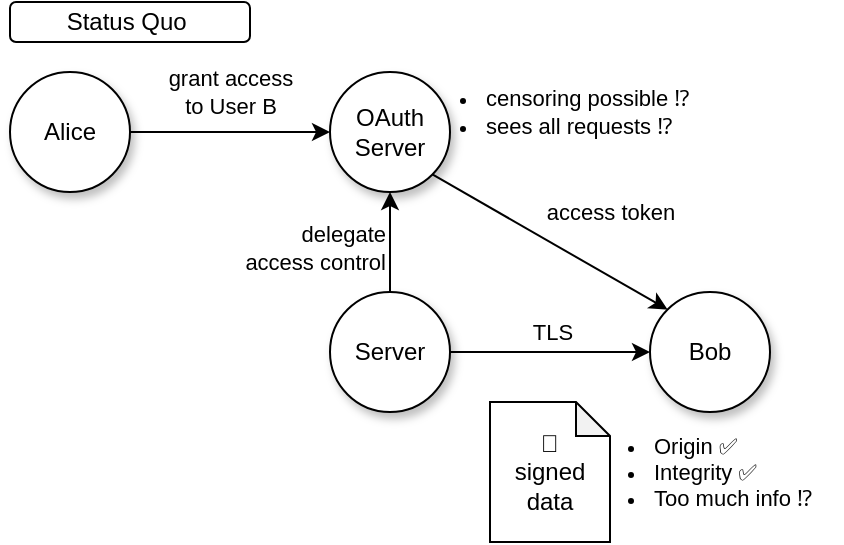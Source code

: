 <mxfile>
    <diagram name="Page-1" id="E1Tv2Iv79u1PMs5fWFh_">
        <mxGraphModel dx="829" dy="769" grid="1" gridSize="10" guides="1" tooltips="1" connect="1" arrows="1" fold="1" page="1" pageScale="1" pageWidth="827" pageHeight="1169" math="0" shadow="0">
            <root>
                <mxCell id="0"/>
                <mxCell id="1" parent="0"/>
                <mxCell id="HxEEL8P-OPklS3m3PPNj-47" value="Status Quo&amp;nbsp;" style="rounded=1;whiteSpace=wrap;html=1;" parent="1" vertex="1">
                    <mxGeometry x="70" y="500" width="120" height="20" as="geometry"/>
                </mxCell>
                <mxCell id="HxEEL8P-OPklS3m3PPNj-18" value="&lt;ul style=&quot;font-size: 11px;&quot;&gt;&lt;li&gt;Origin ✅&lt;/li&gt;&lt;li style=&quot;border-color: var(--border-color);&quot;&gt;Integrity&amp;nbsp;✅&lt;/li&gt;&lt;li&gt;&lt;span style=&quot;background-color: initial;&quot;&gt;Too much info&amp;nbsp;&lt;/span&gt;⁉️&lt;br&gt;&lt;/li&gt;&lt;/ul&gt;" style="rounded=0;whiteSpace=wrap;html=1;align=left;fillColor=none;strokeColor=none;horizontal=1;" parent="1" vertex="1">
                    <mxGeometry x="350" y="705" width="136" height="60" as="geometry"/>
                </mxCell>
                <mxCell id="HxEEL8P-OPklS3m3PPNj-24" value="Server" style="ellipse;whiteSpace=wrap;html=1;aspect=fixed;shadow=1;" parent="1" vertex="1">
                    <mxGeometry x="230" y="645" width="60" height="60" as="geometry"/>
                </mxCell>
                <mxCell id="HxEEL8P-OPklS3m3PPNj-25" style="rounded=0;orthogonalLoop=1;jettySize=auto;html=1;exitX=1;exitY=0.5;exitDx=0;exitDy=0;entryX=0;entryY=0.5;entryDx=0;entryDy=0;" parent="1" source="HxEEL8P-OPklS3m3PPNj-24" target="HxEEL8P-OPklS3m3PPNj-28" edge="1">
                    <mxGeometry relative="1" as="geometry"/>
                </mxCell>
                <mxCell id="HxEEL8P-OPklS3m3PPNj-26" value="TLS" style="edgeLabel;html=1;align=center;verticalAlign=middle;resizable=0;points=[];labelBackgroundColor=none;" parent="HxEEL8P-OPklS3m3PPNj-25" vertex="1" connectable="0">
                    <mxGeometry x="-0.112" y="2" relative="1" as="geometry">
                        <mxPoint x="6" y="-8" as="offset"/>
                    </mxGeometry>
                </mxCell>
                <mxCell id="HxEEL8P-OPklS3m3PPNj-27" value="Alice" style="ellipse;whiteSpace=wrap;html=1;aspect=fixed;shadow=1;" parent="1" vertex="1">
                    <mxGeometry x="70" y="535" width="60" height="60" as="geometry"/>
                </mxCell>
                <mxCell id="HxEEL8P-OPklS3m3PPNj-28" value="Bob" style="ellipse;whiteSpace=wrap;html=1;aspect=fixed;shadow=1;" parent="1" vertex="1">
                    <mxGeometry x="390" y="645" width="60" height="60" as="geometry"/>
                </mxCell>
                <mxCell id="HxEEL8P-OPklS3m3PPNj-29" value="" style="endArrow=none;html=1;rounded=0;startArrow=classic;startFill=1;endFill=0;" parent="1" source="HxEEL8P-OPklS3m3PPNj-33" target="HxEEL8P-OPklS3m3PPNj-27" edge="1">
                    <mxGeometry width="50" height="50" relative="1" as="geometry">
                        <mxPoint x="110" y="575" as="sourcePoint"/>
                        <mxPoint x="450" y="665" as="targetPoint"/>
                    </mxGeometry>
                </mxCell>
                <mxCell id="HxEEL8P-OPklS3m3PPNj-30" value="grant access&lt;br&gt;to User B" style="edgeLabel;html=1;align=center;verticalAlign=middle;resizable=0;points=[];labelBackgroundColor=none;" parent="HxEEL8P-OPklS3m3PPNj-29" vertex="1" connectable="0">
                    <mxGeometry x="-0.004" y="-1" relative="1" as="geometry">
                        <mxPoint y="-19" as="offset"/>
                    </mxGeometry>
                </mxCell>
                <mxCell id="HxEEL8P-OPklS3m3PPNj-32" style="edgeStyle=orthogonalEdgeStyle;rounded=0;orthogonalLoop=1;jettySize=auto;html=1;exitX=0.5;exitY=1;exitDx=0;exitDy=0;entryX=0.5;entryY=0;entryDx=0;entryDy=0;startArrow=classic;startFill=1;endArrow=none;endFill=0;" parent="1" source="HxEEL8P-OPklS3m3PPNj-33" target="HxEEL8P-OPklS3m3PPNj-24" edge="1">
                    <mxGeometry relative="1" as="geometry"/>
                </mxCell>
                <mxCell id="2jyW2hphGHJ1HJf9qghL-2" value="delegate&lt;br&gt;access control" style="edgeLabel;html=1;align=right;verticalAlign=middle;resizable=0;points=[];fontSize=11;fontFamily=Helvetica;labelBackgroundColor=none;" parent="HxEEL8P-OPklS3m3PPNj-32" vertex="1" connectable="0">
                    <mxGeometry x="0.24" y="2" relative="1" as="geometry">
                        <mxPoint x="-4" y="-3" as="offset"/>
                    </mxGeometry>
                </mxCell>
                <mxCell id="HxEEL8P-OPklS3m3PPNj-33" value="OAuth&lt;br&gt;Server" style="ellipse;whiteSpace=wrap;html=1;aspect=fixed;shadow=1;" parent="1" vertex="1">
                    <mxGeometry x="230" y="535" width="60" height="60" as="geometry"/>
                </mxCell>
                <mxCell id="HxEEL8P-OPklS3m3PPNj-34" value="&lt;ul style=&quot;font-size: 11px;&quot;&gt;&lt;li&gt;&lt;span style=&quot;background-color: initial;&quot;&gt;censoring possible&lt;/span&gt;&amp;nbsp;⁉️&lt;/li&gt;&lt;li&gt;&lt;span style=&quot;background-color: initial;&quot;&gt;sees all requests&lt;/span&gt;&amp;nbsp;⁉️&lt;/li&gt;&lt;/ul&gt;" style="rounded=0;whiteSpace=wrap;html=1;align=left;fillColor=none;strokeColor=none;horizontal=1;" parent="1" vertex="1">
                    <mxGeometry x="266" y="535" width="148" height="40" as="geometry"/>
                </mxCell>
                <mxCell id="0T9UpzUMcqbGcj6tkd16-13" value="🔐&lt;br&gt;signed&lt;br&gt;data&lt;br&gt;" style="shape=note;whiteSpace=wrap;html=1;backgroundOutline=1;darkOpacity=0.05;size=17;" parent="1" vertex="1">
                    <mxGeometry x="310" y="700" width="60" height="70" as="geometry"/>
                </mxCell>
                <mxCell id="2jyW2hphGHJ1HJf9qghL-3" value="" style="endArrow=classic;html=1;rounded=0;exitX=1;exitY=1;exitDx=0;exitDy=0;entryX=0;entryY=0;entryDx=0;entryDy=0;" parent="1" source="HxEEL8P-OPklS3m3PPNj-33" target="HxEEL8P-OPklS3m3PPNj-28" edge="1">
                    <mxGeometry width="50" height="50" relative="1" as="geometry">
                        <mxPoint x="310" y="645" as="sourcePoint"/>
                        <mxPoint x="360" y="595" as="targetPoint"/>
                    </mxGeometry>
                </mxCell>
                <mxCell id="2jyW2hphGHJ1HJf9qghL-4" value="access token" style="edgeLabel;html=1;align=center;verticalAlign=middle;resizable=0;points=[];labelBackgroundColor=none;" parent="2jyW2hphGHJ1HJf9qghL-3" vertex="1" connectable="0">
                    <mxGeometry x="0.238" relative="1" as="geometry">
                        <mxPoint x="16" y="-23" as="offset"/>
                    </mxGeometry>
                </mxCell>
            </root>
        </mxGraphModel>
    </diagram>
</mxfile>